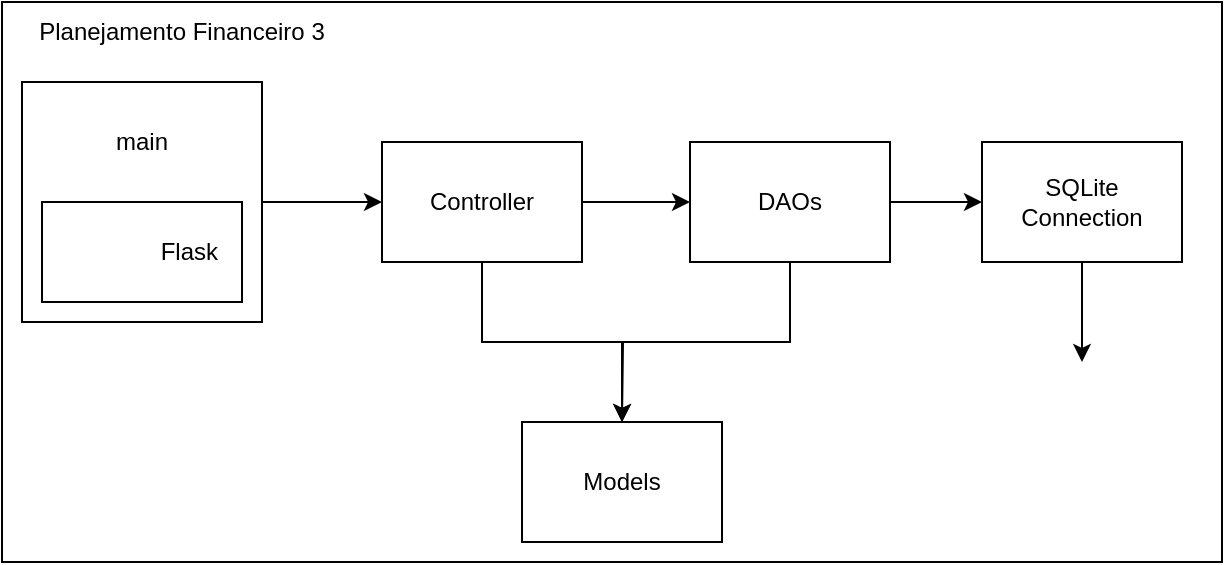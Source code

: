 <mxfile version="14.8.5" type="google"><diagram id="ATeODXjfzDjrmcrT5dSc" name="Page-1"><mxGraphModel dx="1038" dy="521" grid="1" gridSize="10" guides="1" tooltips="1" connect="1" arrows="1" fold="1" page="1" pageScale="1" pageWidth="827" pageHeight="1169" math="0" shadow="0"><root><mxCell id="0"/><mxCell id="1" parent="0"/><mxCell id="Uz_o-e32_4KdKwnR35HL-15" value="" style="rounded=0;whiteSpace=wrap;html=1;" parent="1" vertex="1"><mxGeometry x="70" y="110" width="610" height="280" as="geometry"/></mxCell><mxCell id="Uz_o-e32_4KdKwnR35HL-9" style="edgeStyle=orthogonalEdgeStyle;rounded=0;orthogonalLoop=1;jettySize=auto;html=1;exitX=1;exitY=0.5;exitDx=0;exitDy=0;entryX=0;entryY=0.5;entryDx=0;entryDy=0;" parent="1" source="Uz_o-e32_4KdKwnR35HL-1" target="Uz_o-e32_4KdKwnR35HL-5" edge="1"><mxGeometry relative="1" as="geometry"/></mxCell><mxCell id="Uz_o-e32_4KdKwnR35HL-1" value="" style="rounded=0;whiteSpace=wrap;html=1;" parent="1" vertex="1"><mxGeometry x="80" y="150" width="120" height="120" as="geometry"/></mxCell><mxCell id="Uz_o-e32_4KdKwnR35HL-2" value="main" style="text;html=1;strokeColor=none;fillColor=none;align=center;verticalAlign=middle;whiteSpace=wrap;rounded=0;" parent="1" vertex="1"><mxGeometry x="120" y="170" width="40" height="20" as="geometry"/></mxCell><mxCell id="Uz_o-e32_4KdKwnR35HL-4" value="Flask" style="rounded=0;whiteSpace=wrap;html=1;align=right;spacingLeft=0;spacingRight=10;" parent="1" vertex="1"><mxGeometry x="90" y="210" width="100" height="50" as="geometry"/></mxCell><mxCell id="Uz_o-e32_4KdKwnR35HL-10" style="edgeStyle=orthogonalEdgeStyle;rounded=0;orthogonalLoop=1;jettySize=auto;html=1;exitX=1;exitY=0.5;exitDx=0;exitDy=0;entryX=0;entryY=0.5;entryDx=0;entryDy=0;" parent="1" source="Uz_o-e32_4KdKwnR35HL-5" target="Uz_o-e32_4KdKwnR35HL-7" edge="1"><mxGeometry relative="1" as="geometry"/></mxCell><mxCell id="Uz_o-e32_4KdKwnR35HL-14" style="edgeStyle=orthogonalEdgeStyle;rounded=0;orthogonalLoop=1;jettySize=auto;html=1;exitX=0.5;exitY=1;exitDx=0;exitDy=0;" parent="1" source="Uz_o-e32_4KdKwnR35HL-5" edge="1"><mxGeometry relative="1" as="geometry"><mxPoint x="380" y="320" as="targetPoint"/></mxGeometry></mxCell><mxCell id="Uz_o-e32_4KdKwnR35HL-5" value="Controller" style="rounded=0;whiteSpace=wrap;html=1;" parent="1" vertex="1"><mxGeometry x="260" y="180" width="100" height="60" as="geometry"/></mxCell><mxCell id="Uz_o-e32_4KdKwnR35HL-11" style="edgeStyle=orthogonalEdgeStyle;rounded=0;orthogonalLoop=1;jettySize=auto;html=1;exitX=1;exitY=0.5;exitDx=0;exitDy=0;entryX=0;entryY=0.5;entryDx=0;entryDy=0;" parent="1" source="Uz_o-e32_4KdKwnR35HL-7" target="Uz_o-e32_4KdKwnR35HL-8" edge="1"><mxGeometry relative="1" as="geometry"/></mxCell><mxCell id="Uz_o-e32_4KdKwnR35HL-13" style="edgeStyle=orthogonalEdgeStyle;rounded=0;orthogonalLoop=1;jettySize=auto;html=1;exitX=0.5;exitY=1;exitDx=0;exitDy=0;entryX=0.5;entryY=0;entryDx=0;entryDy=0;" parent="1" source="Uz_o-e32_4KdKwnR35HL-7" target="Uz_o-e32_4KdKwnR35HL-12" edge="1"><mxGeometry relative="1" as="geometry"/></mxCell><mxCell id="Uz_o-e32_4KdKwnR35HL-7" value="DAOs" style="rounded=0;whiteSpace=wrap;html=1;" parent="1" vertex="1"><mxGeometry x="414" y="180" width="100" height="60" as="geometry"/></mxCell><mxCell id="Uz_o-e32_4KdKwnR35HL-20" style="edgeStyle=orthogonalEdgeStyle;rounded=0;orthogonalLoop=1;jettySize=auto;html=1;" parent="1" source="Uz_o-e32_4KdKwnR35HL-8" target="Uz_o-e32_4KdKwnR35HL-19" edge="1"><mxGeometry relative="1" as="geometry"/></mxCell><mxCell id="Uz_o-e32_4KdKwnR35HL-8" value="SQLite Connection" style="rounded=0;whiteSpace=wrap;html=1;" parent="1" vertex="1"><mxGeometry x="560" y="180" width="100" height="60" as="geometry"/></mxCell><mxCell id="Uz_o-e32_4KdKwnR35HL-12" value="Models" style="rounded=0;whiteSpace=wrap;html=1;" parent="1" vertex="1"><mxGeometry x="330" y="320" width="100" height="60" as="geometry"/></mxCell><mxCell id="Uz_o-e32_4KdKwnR35HL-16" value="Planejamento Financeiro 3" style="text;html=1;strokeColor=none;fillColor=none;align=center;verticalAlign=middle;whiteSpace=wrap;rounded=0;" parent="1" vertex="1"><mxGeometry x="80" y="120" width="160" height="10" as="geometry"/></mxCell><mxCell id="Uz_o-e32_4KdKwnR35HL-18" value="" style="shape=image;verticalLabelPosition=bottom;labelBackgroundColor=#ffffff;verticalAlign=top;aspect=fixed;imageAspect=0;image=https://www.pngkey.com/png/detail/98-985032_flask-logo-flask-python-icon.png;" parent="1" vertex="1"><mxGeometry x="110" y="215" width="29.62" height="40" as="geometry"/></mxCell><mxCell id="Uz_o-e32_4KdKwnR35HL-19" value="" style="shape=image;verticalLabelPosition=bottom;labelBackgroundColor=#ffffff;verticalAlign=top;aspect=fixed;imageAspect=0;image=https://cdn.iconscout.com/icon/free/png-256/sqlite-282687.png;" parent="1" vertex="1"><mxGeometry x="585" y="290" width="50" height="50" as="geometry"/></mxCell></root></mxGraphModel></diagram></mxfile>